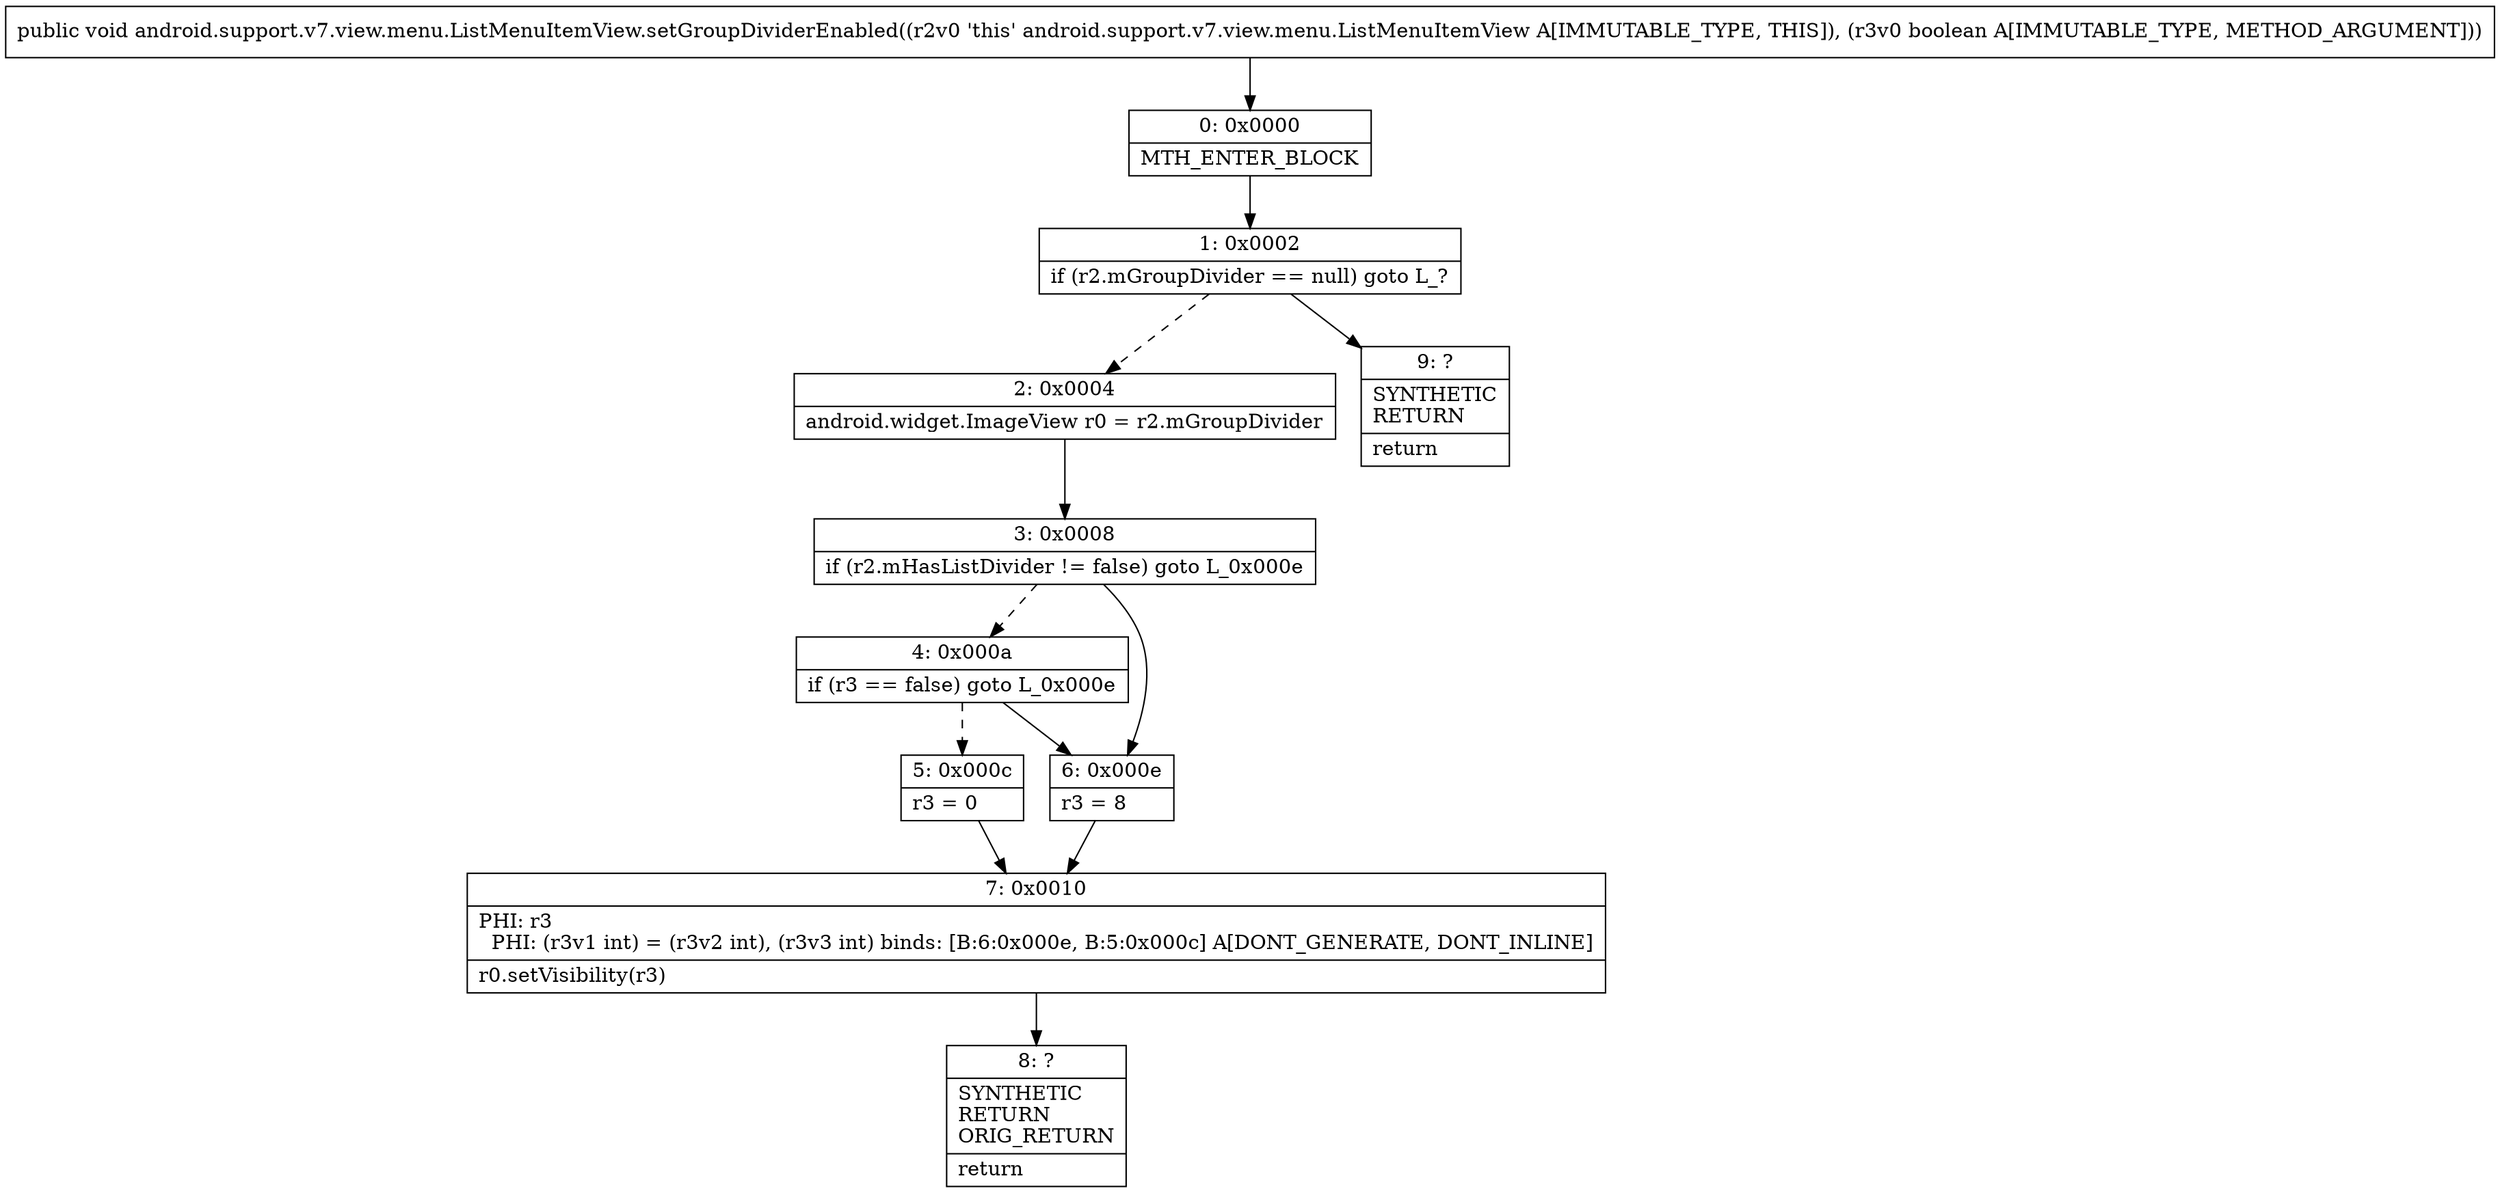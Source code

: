 digraph "CFG forandroid.support.v7.view.menu.ListMenuItemView.setGroupDividerEnabled(Z)V" {
Node_0 [shape=record,label="{0\:\ 0x0000|MTH_ENTER_BLOCK\l}"];
Node_1 [shape=record,label="{1\:\ 0x0002|if (r2.mGroupDivider == null) goto L_?\l}"];
Node_2 [shape=record,label="{2\:\ 0x0004|android.widget.ImageView r0 = r2.mGroupDivider\l}"];
Node_3 [shape=record,label="{3\:\ 0x0008|if (r2.mHasListDivider != false) goto L_0x000e\l}"];
Node_4 [shape=record,label="{4\:\ 0x000a|if (r3 == false) goto L_0x000e\l}"];
Node_5 [shape=record,label="{5\:\ 0x000c|r3 = 0\l}"];
Node_6 [shape=record,label="{6\:\ 0x000e|r3 = 8\l}"];
Node_7 [shape=record,label="{7\:\ 0x0010|PHI: r3 \l  PHI: (r3v1 int) = (r3v2 int), (r3v3 int) binds: [B:6:0x000e, B:5:0x000c] A[DONT_GENERATE, DONT_INLINE]\l|r0.setVisibility(r3)\l}"];
Node_8 [shape=record,label="{8\:\ ?|SYNTHETIC\lRETURN\lORIG_RETURN\l|return\l}"];
Node_9 [shape=record,label="{9\:\ ?|SYNTHETIC\lRETURN\l|return\l}"];
MethodNode[shape=record,label="{public void android.support.v7.view.menu.ListMenuItemView.setGroupDividerEnabled((r2v0 'this' android.support.v7.view.menu.ListMenuItemView A[IMMUTABLE_TYPE, THIS]), (r3v0 boolean A[IMMUTABLE_TYPE, METHOD_ARGUMENT])) }"];
MethodNode -> Node_0;
Node_0 -> Node_1;
Node_1 -> Node_2[style=dashed];
Node_1 -> Node_9;
Node_2 -> Node_3;
Node_3 -> Node_4[style=dashed];
Node_3 -> Node_6;
Node_4 -> Node_5[style=dashed];
Node_4 -> Node_6;
Node_5 -> Node_7;
Node_6 -> Node_7;
Node_7 -> Node_8;
}

